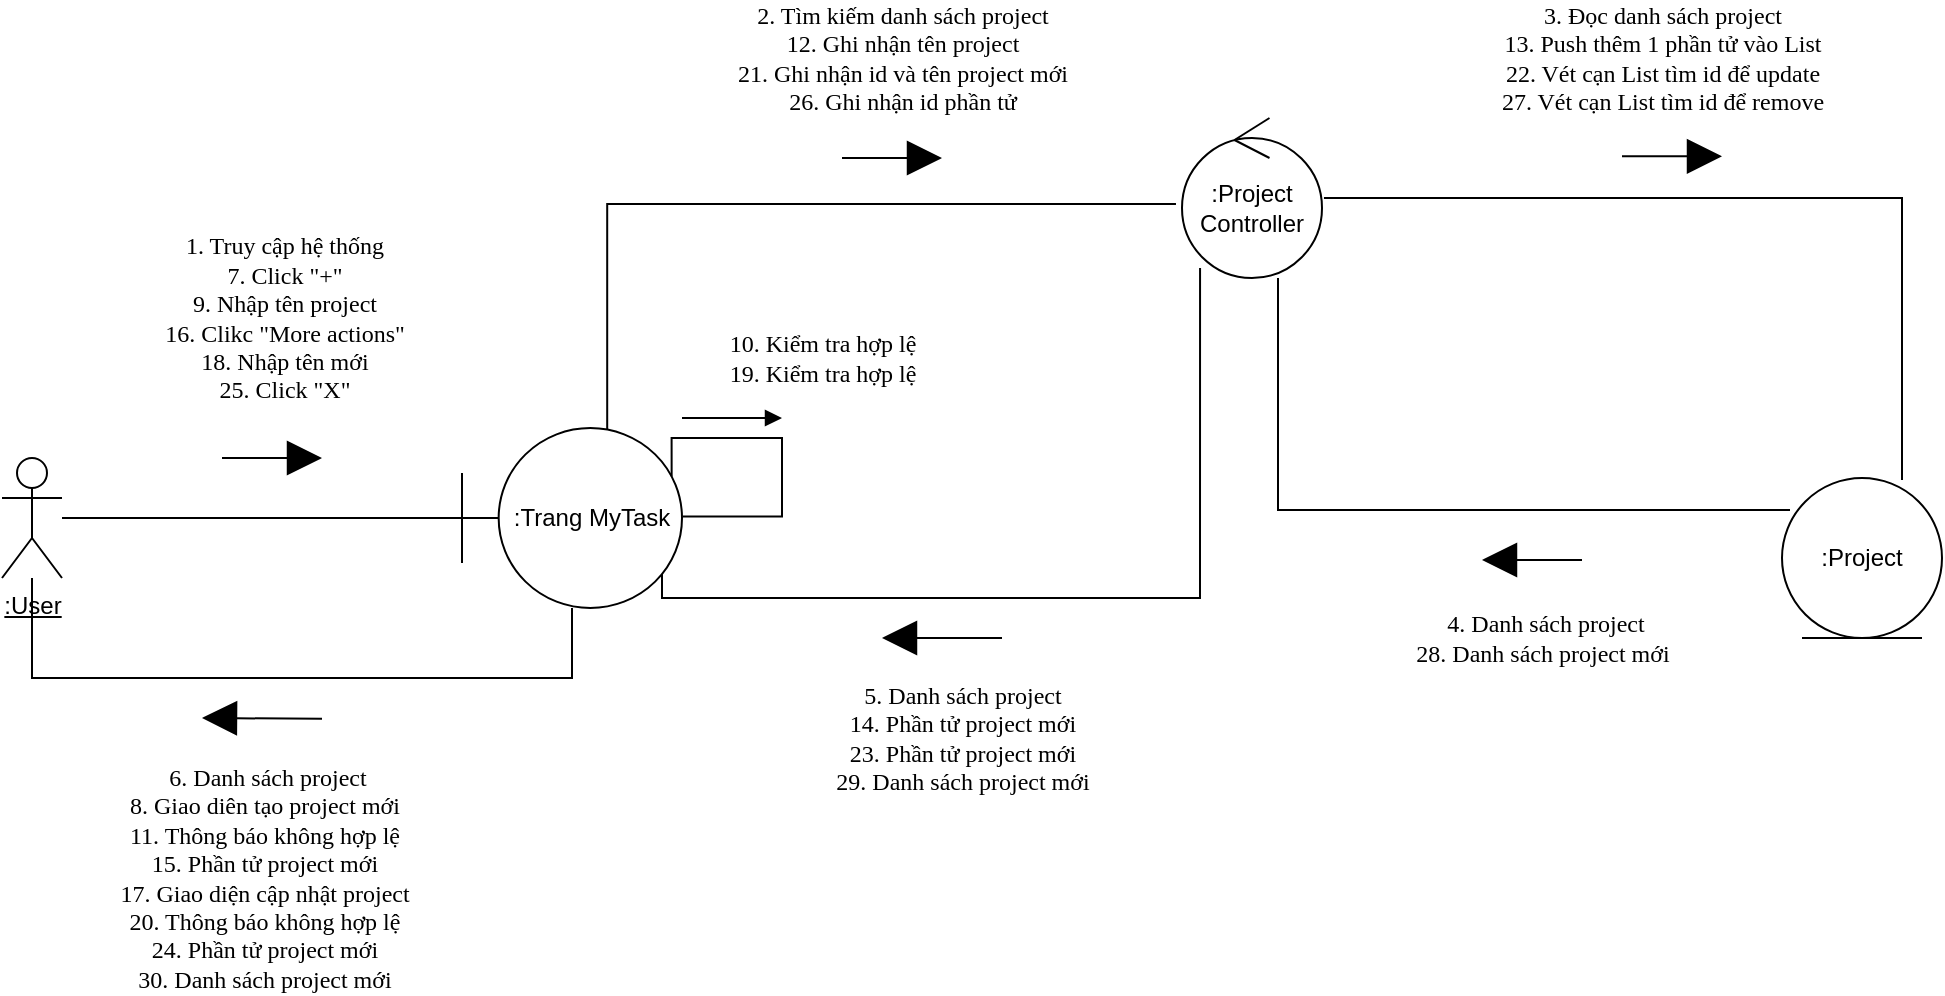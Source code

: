 <mxfile version="13.9.8" type="google"><diagram id="pshZypWr3LBtx7fdCniW" name="Page-1"><mxGraphModel dx="868" dy="492" grid="1" gridSize="10" guides="1" tooltips="1" connect="1" arrows="1" fold="1" page="1" pageScale="1" pageWidth="827" pageHeight="1169" math="0" shadow="0"><root><mxCell id="0"/><mxCell id="1" parent="0"/><mxCell id="aJe4SKiJUTnrVuqKhK0K-1" style="endArrow=none;html=1;fontSize=12;" parent="1" source="aJe4SKiJUTnrVuqKhK0K-2" target="aJe4SKiJUTnrVuqKhK0K-8" edge="1"><mxGeometry relative="1" as="geometry"/></mxCell><mxCell id="aJe4SKiJUTnrVuqKhK0K-2" value="&lt;u style=&quot;font-size: 12px;&quot;&gt;:User&lt;/u&gt;" style="shape=umlActor;verticalLabelPosition=bottom;verticalAlign=top;html=1;fontSize=12;" parent="1" vertex="1"><mxGeometry x="10" y="330" width="30" height="60" as="geometry"/></mxCell><mxCell id="aJe4SKiJUTnrVuqKhK0K-3" style="edgeStyle=orthogonalEdgeStyle;rounded=0;orthogonalLoop=1;jettySize=auto;html=1;endArrow=none;endFill=0;fontSize=12;entryX=0.75;entryY=0.013;entryDx=0;entryDy=0;entryPerimeter=0;exitX=1.014;exitY=0.5;exitDx=0;exitDy=0;exitPerimeter=0;" parent="1" source="jebum_ELuq6Q4aw9Wlzl-2" target="jebum_ELuq6Q4aw9Wlzl-1" edge="1"><mxGeometry relative="1" as="geometry"><mxPoint x="690" y="200" as="sourcePoint"/><mxPoint x="960" y="340" as="targetPoint"/></mxGeometry></mxCell><mxCell id="aJe4SKiJUTnrVuqKhK0K-4" style="edgeStyle=orthogonalEdgeStyle;rounded=0;orthogonalLoop=1;jettySize=auto;html=1;entryX=0.882;entryY=0.836;entryDx=0;entryDy=0;endArrow=none;endFill=0;fontSize=12;entryPerimeter=0;exitX=0.129;exitY=0.938;exitDx=0;exitDy=0;exitPerimeter=0;" parent="1" source="jebum_ELuq6Q4aw9Wlzl-2" target="aJe4SKiJUTnrVuqKhK0K-8" edge="1"><mxGeometry relative="1" as="geometry"><Array as="points"><mxPoint x="609" y="400"/><mxPoint x="340" y="400"/><mxPoint x="340" y="383"/><mxPoint x="337" y="383"/></Array><mxPoint x="600" y="260" as="sourcePoint"/></mxGeometry></mxCell><mxCell id="aJe4SKiJUTnrVuqKhK0K-6" style="edgeStyle=orthogonalEdgeStyle;rounded=0;orthogonalLoop=1;jettySize=auto;html=1;entryX=-0.043;entryY=0.538;entryDx=0;entryDy=0;entryPerimeter=0;endArrow=none;endFill=0;fontSize=12;exitX=0.66;exitY=0.022;exitDx=0;exitDy=0;exitPerimeter=0;" parent="1" source="aJe4SKiJUTnrVuqKhK0K-8" target="jebum_ELuq6Q4aw9Wlzl-2" edge="1"><mxGeometry relative="1" as="geometry"><Array as="points"><mxPoint x="313" y="203"/></Array><mxPoint x="570.12" y="202.72" as="targetPoint"/></mxGeometry></mxCell><mxCell id="aJe4SKiJUTnrVuqKhK0K-7" style="edgeStyle=orthogonalEdgeStyle;rounded=0;orthogonalLoop=1;jettySize=auto;html=1;endArrow=none;endFill=0;fontSize=12;" parent="1" source="aJe4SKiJUTnrVuqKhK0K-8" target="aJe4SKiJUTnrVuqKhK0K-2" edge="1"><mxGeometry relative="1" as="geometry"><Array as="points"><mxPoint x="295" y="440"/><mxPoint x="25" y="440"/></Array></mxGeometry></mxCell><mxCell id="aJe4SKiJUTnrVuqKhK0K-8" value="&lt;span&gt;:Trang MyTask&lt;/span&gt;" style="shape=umlBoundary;whiteSpace=wrap;html=1;fontSize=12;" parent="1" vertex="1"><mxGeometry x="240" y="315" width="110" height="90" as="geometry"/></mxCell><mxCell id="aJe4SKiJUTnrVuqKhK0K-9" style="edgeStyle=orthogonalEdgeStyle;rounded=0;orthogonalLoop=1;jettySize=auto;html=1;endArrow=none;endFill=0;fontSize=12;exitX=0.05;exitY=0.2;exitDx=0;exitDy=0;exitPerimeter=0;" parent="1" source="jebum_ELuq6Q4aw9Wlzl-1" edge="1"><mxGeometry relative="1" as="geometry"><mxPoint x="648" y="240" as="targetPoint"/><Array as="points"><mxPoint x="648" y="356"/></Array><mxPoint x="900" y="360" as="sourcePoint"/></mxGeometry></mxCell><mxCell id="aJe4SKiJUTnrVuqKhK0K-11" value="" style="endArrow=block;html=1;fontSize=12;endFill=1;endSize=15;" parent="1" edge="1"><mxGeometry width="50" height="50" relative="1" as="geometry"><mxPoint x="120" y="330" as="sourcePoint"/><mxPoint x="170" y="330" as="targetPoint"/></mxGeometry></mxCell><mxCell id="aJe4SKiJUTnrVuqKhK0K-12" value="&lt;font style=&quot;font-size: 12px&quot;&gt;&lt;font style=&quot;font-size: 12px&quot;&gt;&lt;font style=&quot;font-size: 12px&quot;&gt;&lt;span style=&quot;font-family: &amp;#34;verdana&amp;#34;&quot;&gt;1. Truy cập hệ thống&lt;br&gt;&lt;/span&gt;&lt;/font&gt;&lt;/font&gt;&lt;/font&gt;&lt;span style=&quot;font-family: &amp;#34;verdana&amp;#34; ; font-size: 12px&quot;&gt;7. Click &quot;+&quot;&lt;br&gt;9. Nhập tên project&lt;br&gt;16. Clikc &quot;More actions&quot;&lt;br&gt;18. Nhập tên mới&lt;br&gt;25. Click &quot;X&quot;&lt;br&gt;&lt;/span&gt;" style="edgeLabel;html=1;align=center;verticalAlign=middle;resizable=0;points=[];fontSize=12;" parent="aJe4SKiJUTnrVuqKhK0K-11" vertex="1" connectable="0"><mxGeometry x="-0.42" y="-1" relative="1" as="geometry"><mxPoint x="15.83" y="-71" as="offset"/></mxGeometry></mxCell><mxCell id="aJe4SKiJUTnrVuqKhK0K-13" value="&lt;font style=&quot;font-size: 12px&quot;&gt;&lt;span style=&quot;font-family: &amp;#34;verdana&amp;#34;&quot;&gt;3. Đọc danh sách project&lt;br&gt;&lt;/span&gt;&lt;/font&gt;&lt;span style=&quot;font-family: &amp;#34;verdana&amp;#34;&quot;&gt;13. Push thêm 1 phần tử vào List&lt;br&gt;22. Vét cạn List tìm id để update&lt;br&gt;27. Vét cạn List tìm id để remove&lt;br&gt;&lt;/span&gt;" style="endArrow=block;html=1;fontSize=12;endFill=1;endSize=15;" parent="1" edge="1"><mxGeometry x="-0.2" y="49" width="50" height="50" relative="1" as="geometry"><mxPoint x="820" y="179.17" as="sourcePoint"/><mxPoint x="870" y="179.17" as="targetPoint"/><mxPoint as="offset"/></mxGeometry></mxCell><mxCell id="aJe4SKiJUTnrVuqKhK0K-14" value="&lt;div&gt;&lt;span style=&quot;font-family: &amp;#34;verdana&amp;#34;&quot;&gt;&lt;font style=&quot;font-size: 12px&quot;&gt;2. Tìm kiếm danh sách project&lt;/font&gt;&lt;/span&gt;&lt;/div&gt;&lt;span style=&quot;font-family: &amp;#34;verdana&amp;#34;&quot;&gt;12. Ghi nhận tên project&lt;br&gt;21. Ghi nhận id và tên project mới&lt;br&gt;26. Ghi nhận id phần tử&lt;br&gt;&lt;/span&gt;" style="endArrow=block;html=1;fontSize=12;align=center;endFill=1;endSize=15;" parent="1" edge="1"><mxGeometry x="0.2" y="50" width="50" height="50" relative="1" as="geometry"><mxPoint x="430" y="180" as="sourcePoint"/><mxPoint x="480" y="180" as="targetPoint"/><Array as="points"><mxPoint x="470" y="180"/></Array><mxPoint as="offset"/></mxGeometry></mxCell><mxCell id="aJe4SKiJUTnrVuqKhK0K-15" value="&lt;span style=&quot;font-family: &amp;#34;verdana&amp;#34;&quot;&gt;&amp;nbsp;4. Danh sách project&lt;br&gt;28. Danh sách project mới&lt;br&gt;&lt;/span&gt;" style="endArrow=block;html=1;fontSize=12;endFill=1;endSize=15;" parent="1" edge="1"><mxGeometry x="-0.2" y="39" width="50" height="50" relative="1" as="geometry"><mxPoint x="800" y="381" as="sourcePoint"/><mxPoint x="750" y="381" as="targetPoint"/><mxPoint as="offset"/></mxGeometry></mxCell><mxCell id="aJe4SKiJUTnrVuqKhK0K-16" value="&lt;font style=&quot;font-size: 12px&quot;&gt;&lt;span style=&quot;font-family: &amp;#34;verdana&amp;#34;&quot;&gt;&lt;font style=&quot;font-size: 12px&quot;&gt;5. Danh sách project&lt;br&gt;&lt;/font&gt;&lt;/span&gt;&lt;/font&gt;&lt;span style=&quot;font-family: &amp;#34;verdana&amp;#34;&quot;&gt;&lt;font style=&quot;font-size: 12px&quot;&gt;14. Phần tử project mới&lt;br&gt;23. Phần tử project mới&lt;br&gt;29. Danh sách project mới&lt;br&gt;&lt;/font&gt;&lt;/span&gt;" style="endArrow=block;html=1;fontSize=12;endFill=1;jumpSize=7;sourcePerimeterSpacing=2;endSize=15;" parent="1" edge="1"><mxGeometry x="-0.333" y="50" width="50" height="50" relative="1" as="geometry"><mxPoint x="510" y="420" as="sourcePoint"/><mxPoint x="450" y="420" as="targetPoint"/><Array as="points"/><mxPoint as="offset"/></mxGeometry></mxCell><mxCell id="aJe4SKiJUTnrVuqKhK0K-17" value="" style="endArrow=block;html=1;fontSize=12;endFill=1;endSize=15;" parent="1" edge="1"><mxGeometry width="50" height="50" relative="1" as="geometry"><mxPoint x="170" y="460.42" as="sourcePoint"/><mxPoint x="110" y="460" as="targetPoint"/><Array as="points"/></mxGeometry></mxCell><mxCell id="aJe4SKiJUTnrVuqKhK0K-18" value="&lt;font style=&quot;font-size: 12px&quot;&gt;&lt;font style=&quot;font-size: 12px&quot;&gt;&lt;font style=&quot;font-size: 12px&quot;&gt;&lt;span style=&quot;font-family: &amp;#34;verdana&amp;#34;&quot;&gt;&amp;nbsp;6. Danh sách project&lt;br&gt;&lt;/span&gt;&lt;/font&gt;&lt;/font&gt;&lt;/font&gt;&lt;span style=&quot;font-family: &amp;#34;verdana&amp;#34;&quot;&gt;8. Giao diên tạo project mới&lt;br&gt;11. Thông báo không hợp lệ&lt;br&gt;15. Phần tử project mới&lt;br&gt;17. Giao diện cập nhật project&lt;br&gt;20. Thông báo không hợp lệ&lt;br&gt;24. Phần tử project mới&lt;br&gt;30. Danh sách project mới&lt;br&gt;&lt;/span&gt;" style="edgeLabel;html=1;align=center;verticalAlign=middle;resizable=0;points=[];fontSize=12;" parent="aJe4SKiJUTnrVuqKhK0K-17" vertex="1" connectable="0"><mxGeometry x="-0.409" relative="1" as="geometry"><mxPoint x="-12" y="79.71" as="offset"/></mxGeometry></mxCell><mxCell id="aJe4SKiJUTnrVuqKhK0K-19" style="edgeStyle=orthogonalEdgeStyle;rounded=0;orthogonalLoop=1;jettySize=auto;html=1;endArrow=none;endFill=0;fontSize=12;exitX=0.953;exitY=0.269;exitDx=0;exitDy=0;exitPerimeter=0;entryX=1.003;entryY=0.491;entryDx=0;entryDy=0;entryPerimeter=0;" parent="1" source="aJe4SKiJUTnrVuqKhK0K-8" target="aJe4SKiJUTnrVuqKhK0K-8" edge="1"><mxGeometry relative="1" as="geometry"><Array as="points"><mxPoint x="345" y="320"/><mxPoint x="400" y="320"/><mxPoint x="400" y="359"/></Array></mxGeometry></mxCell><mxCell id="aJe4SKiJUTnrVuqKhK0K-20" value="&lt;font face=&quot;verdana&quot;&gt;10. Kiểm tra hợp lệ&lt;br&gt;19. Kiểm tra hợp lệ&lt;br&gt;&lt;/font&gt;" style="endArrow=block;html=1;fontSize=12;align=center;endFill=1;" parent="1" edge="1"><mxGeometry x="1" y="36" width="50" height="50" relative="1" as="geometry"><mxPoint x="350" y="310" as="sourcePoint"/><mxPoint x="400" y="310" as="targetPoint"/><Array as="points"/><mxPoint x="20" y="6" as="offset"/></mxGeometry></mxCell><mxCell id="jebum_ELuq6Q4aw9Wlzl-1" value=":Project" style="ellipse;shape=umlEntity;whiteSpace=wrap;html=1;" vertex="1" parent="1"><mxGeometry x="900" y="340" width="80" height="80" as="geometry"/></mxCell><mxCell id="jebum_ELuq6Q4aw9Wlzl-2" value="&lt;div&gt;:Project&lt;/div&gt;&lt;div&gt;Controller&lt;br&gt;&lt;/div&gt;" style="ellipse;shape=umlControl;whiteSpace=wrap;html=1;" vertex="1" parent="1"><mxGeometry x="600" y="160" width="70" height="80" as="geometry"/></mxCell></root></mxGraphModel></diagram></mxfile>
